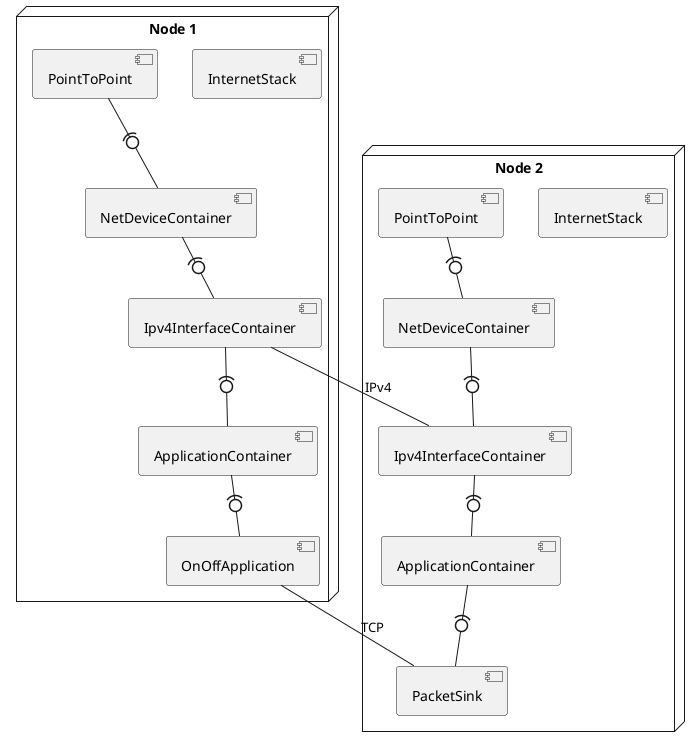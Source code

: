 @startuml

node "Node 1" as n1 {
  [InternetStack] as i1
  [PointToPoint] as p1
  [NetDeviceContainer] as netdev1
  [Ipv4InterfaceContainer] as ip1
  [ApplicationContainer] as a1
  [OnOffApplication] as proto1
}

node "Node 2" as n2 {
  [InternetStack] as i2
  [PointToPoint] as p2
  [NetDeviceContainer] as netdev2
  [Ipv4InterfaceContainer] as ip2
  [ApplicationContainer] as a2
  [PacketSink] as proto2
}

proto1 -- proto2 : TCP
ip1 -- ip2 : IPv4

p1 -(0- netdev1
p2 -(0- netdev2
netdev1 -(0- ip1
netdev2 -(0- ip2
ip1 -(0- a1
ip2 -(0- a2
a1 -(0- proto1
a2 -(0- proto2
@enduml
